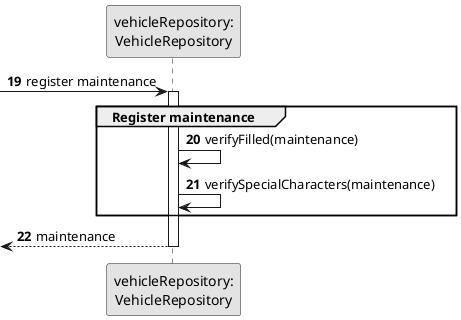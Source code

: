 @startuml
skinparam monochrome true
skinparam packageStyle rectangle
skinparam shadowing false

autonumber 19

participant "vehicleRepository:\nVehicleRepository" as VehicleRepository

-> VehicleRepository :  register maintenance
               group Register maintenance



            activate VehicleRepository

                VehicleRepository -> VehicleRepository : verifyFilled(maintenance)
                VehicleRepository -> VehicleRepository : verifySpecialCharacters(maintenance)

               end

                <-- VehicleRepository : maintenance
            deactivate
@enduml